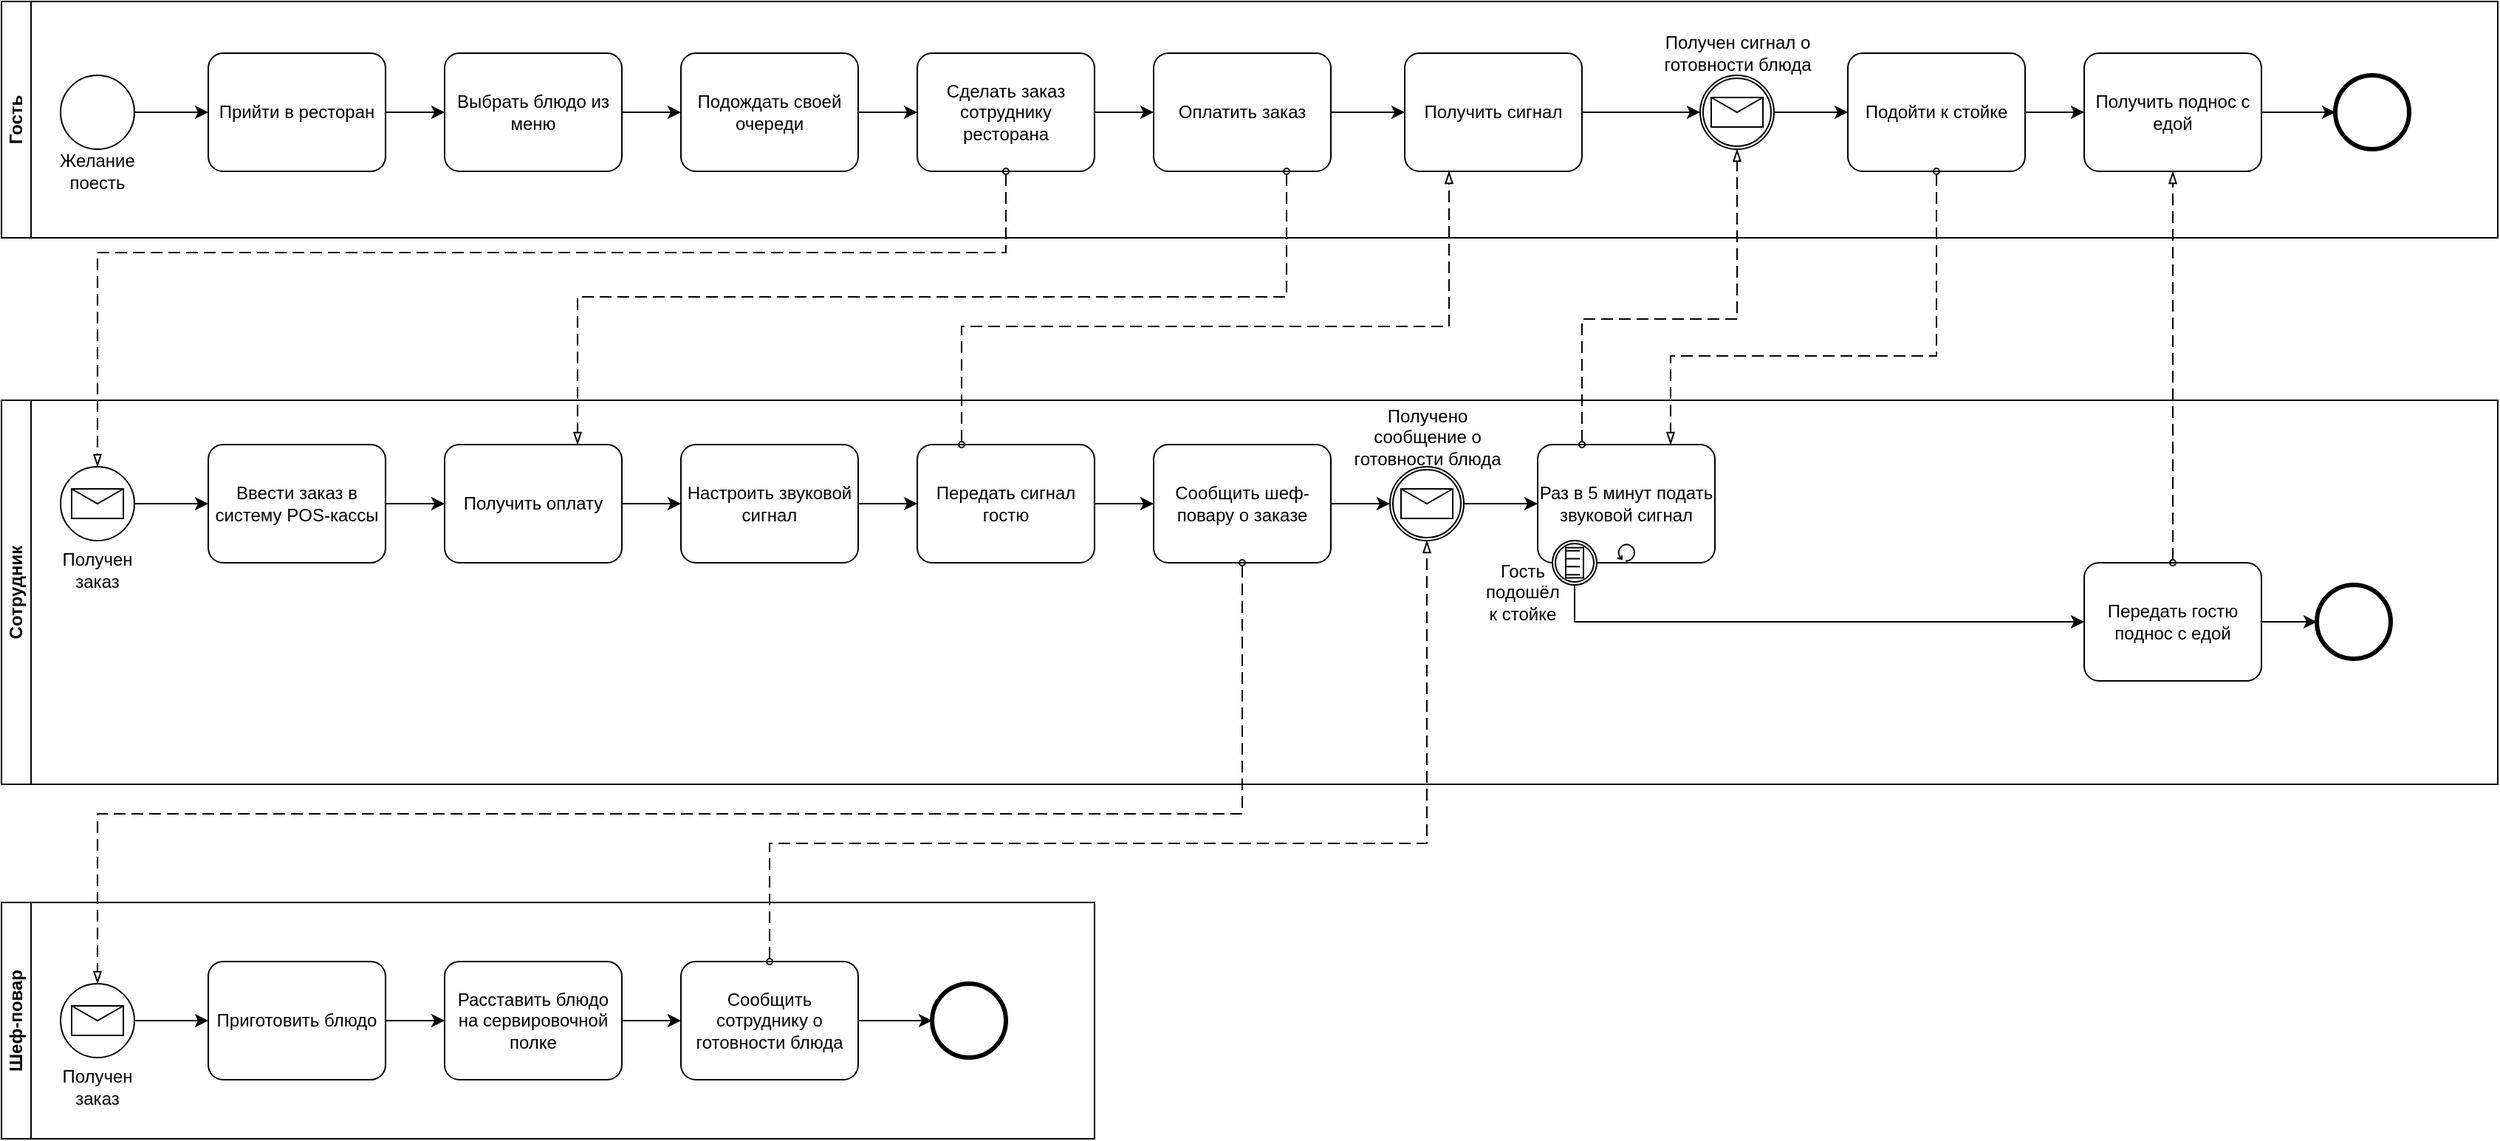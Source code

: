 <mxfile version="28.0.6">
  <diagram name="Page-1" id="2a216829-ef6e-dabb-86c1-c78162f3ba2b">
    <mxGraphModel dx="564" dy="333" grid="1" gridSize="10" guides="1" tooltips="1" connect="1" arrows="1" fold="1" page="1" pageScale="1" pageWidth="850" pageHeight="1100" background="none" math="0" shadow="0">
      <root>
        <mxCell id="0" />
        <mxCell id="1" parent="0" />
        <mxCell id="qY6WKijVjXszJgQ-fLdf-1" value="Гость" style="swimlane;startSize=20;horizontal=0;html=1;whiteSpace=wrap;" parent="1" vertex="1">
          <mxGeometry x="160" y="180" width="1690" height="160" as="geometry" />
        </mxCell>
        <mxCell id="qY6WKijVjXszJgQ-fLdf-4" value="" style="points=[[0.145,0.145,0],[0.5,0,0],[0.855,0.145,0],[1,0.5,0],[0.855,0.855,0],[0.5,1,0],[0.145,0.855,0],[0,0.5,0]];shape=mxgraph.bpmn.event;html=1;verticalLabelPosition=bottom;labelBackgroundColor=#ffffff;verticalAlign=top;align=center;perimeter=ellipsePerimeter;outlineConnect=0;aspect=fixed;outline=standard;symbol=general;" parent="qY6WKijVjXszJgQ-fLdf-1" vertex="1">
          <mxGeometry x="40" y="50" width="50" height="50" as="geometry" />
        </mxCell>
        <mxCell id="qY6WKijVjXszJgQ-fLdf-5" value="Желание поесть" style="text;html=1;strokeColor=none;fillColor=none;align=center;verticalAlign=middle;whiteSpace=wrap;rounded=0;" parent="qY6WKijVjXszJgQ-fLdf-1" vertex="1">
          <mxGeometry x="25" y="100" width="80" height="30" as="geometry" />
        </mxCell>
        <mxCell id="qY6WKijVjXszJgQ-fLdf-6" value="Прийти в ресторан" style="points=[[0.25,0,0],[0.5,0,0],[0.75,0,0],[1,0.25,0],[1,0.5,0],[1,0.75,0],[0.75,1,0],[0.5,1,0],[0.25,1,0],[0,0.75,0],[0,0.5,0],[0,0.25,0]];shape=mxgraph.bpmn.task;whiteSpace=wrap;rectStyle=rounded;size=10;html=1;container=1;expand=0;collapsible=0;taskMarker=abstract;" parent="qY6WKijVjXszJgQ-fLdf-1" vertex="1">
          <mxGeometry x="140" y="35" width="120" height="80" as="geometry" />
        </mxCell>
        <mxCell id="qY6WKijVjXszJgQ-fLdf-7" style="edgeStyle=orthogonalEdgeStyle;rounded=0;orthogonalLoop=1;jettySize=auto;html=1;entryX=0;entryY=0.5;entryDx=0;entryDy=0;entryPerimeter=0;" parent="qY6WKijVjXszJgQ-fLdf-1" source="qY6WKijVjXszJgQ-fLdf-4" target="qY6WKijVjXszJgQ-fLdf-6" edge="1">
          <mxGeometry relative="1" as="geometry" />
        </mxCell>
        <mxCell id="_3hGnXjdYsh85Exhrv7--22" style="edgeStyle=orthogonalEdgeStyle;rounded=0;orthogonalLoop=1;jettySize=auto;html=1;" parent="qY6WKijVjXszJgQ-fLdf-1" source="qY6WKijVjXszJgQ-fLdf-8" target="qY6WKijVjXszJgQ-fLdf-9" edge="1">
          <mxGeometry relative="1" as="geometry" />
        </mxCell>
        <mxCell id="qY6WKijVjXszJgQ-fLdf-8" value="Выбрать блюдо из меню" style="points=[[0.25,0,0],[0.5,0,0],[0.75,0,0],[1,0.25,0],[1,0.5,0],[1,0.75,0],[0.75,1,0],[0.5,1,0],[0.25,1,0],[0,0.75,0],[0,0.5,0],[0,0.25,0]];shape=mxgraph.bpmn.task;whiteSpace=wrap;rectStyle=rounded;size=10;html=1;container=1;expand=0;collapsible=0;taskMarker=abstract;" parent="qY6WKijVjXszJgQ-fLdf-1" vertex="1">
          <mxGeometry x="300" y="35" width="120" height="80" as="geometry" />
        </mxCell>
        <mxCell id="qY6WKijVjXszJgQ-fLdf-9" value="Подождать своей очереди" style="points=[[0.25,0,0],[0.5,0,0],[0.75,0,0],[1,0.25,0],[1,0.5,0],[1,0.75,0],[0.75,1,0],[0.5,1,0],[0.25,1,0],[0,0.75,0],[0,0.5,0],[0,0.25,0]];shape=mxgraph.bpmn.task;whiteSpace=wrap;rectStyle=rounded;size=10;html=1;container=1;expand=0;collapsible=0;taskMarker=abstract;" parent="qY6WKijVjXszJgQ-fLdf-1" vertex="1">
          <mxGeometry x="460" y="35" width="120" height="80" as="geometry" />
        </mxCell>
        <mxCell id="qY6WKijVjXszJgQ-fLdf-10" value="Сделать заказ сотруднику ресторана" style="points=[[0.25,0,0],[0.5,0,0],[0.75,0,0],[1,0.25,0],[1,0.5,0],[1,0.75,0],[0.75,1,0],[0.5,1,0],[0.25,1,0],[0,0.75,0],[0,0.5,0],[0,0.25,0]];shape=mxgraph.bpmn.task;whiteSpace=wrap;rectStyle=rounded;size=10;html=1;container=1;expand=0;collapsible=0;taskMarker=abstract;" parent="qY6WKijVjXszJgQ-fLdf-1" vertex="1">
          <mxGeometry x="620" y="35" width="120" height="80" as="geometry" />
        </mxCell>
        <mxCell id="qY6WKijVjXszJgQ-fLdf-15" value="Оплатить заказ" style="points=[[0.25,0,0],[0.5,0,0],[0.75,0,0],[1,0.25,0],[1,0.5,0],[1,0.75,0],[0.75,1,0],[0.5,1,0],[0.25,1,0],[0,0.75,0],[0,0.5,0],[0,0.25,0]];shape=mxgraph.bpmn.task;whiteSpace=wrap;rectStyle=rounded;size=10;html=1;container=1;expand=0;collapsible=0;taskMarker=abstract;" parent="qY6WKijVjXszJgQ-fLdf-1" vertex="1">
          <mxGeometry x="780" y="35" width="120" height="80" as="geometry" />
        </mxCell>
        <mxCell id="_3hGnXjdYsh85Exhrv7--1" value="" style="points=[[0.145,0.145,0],[0.5,0,0],[0.855,0.145,0],[1,0.5,0],[0.855,0.855,0],[0.5,1,0],[0.145,0.855,0],[0,0.5,0]];shape=mxgraph.bpmn.event;html=1;verticalLabelPosition=bottom;labelBackgroundColor=#ffffff;verticalAlign=top;align=center;perimeter=ellipsePerimeter;outlineConnect=0;aspect=fixed;outline=catching;symbol=message;" parent="qY6WKijVjXszJgQ-fLdf-1" vertex="1">
          <mxGeometry x="1150" y="50" width="50" height="50" as="geometry" />
        </mxCell>
        <mxCell id="_3hGnXjdYsh85Exhrv7--2" value="Получен сигнал о готовности блюда" style="text;html=1;strokeColor=none;fillColor=none;align=center;verticalAlign=middle;whiteSpace=wrap;rounded=0;" parent="qY6WKijVjXszJgQ-fLdf-1" vertex="1">
          <mxGeometry x="1122.5" y="20" width="105" height="30" as="geometry" />
        </mxCell>
        <mxCell id="_3hGnXjdYsh85Exhrv7--3" value="Подойти к стойке" style="points=[[0.25,0,0],[0.5,0,0],[0.75,0,0],[1,0.25,0],[1,0.5,0],[1,0.75,0],[0.75,1,0],[0.5,1,0],[0.25,1,0],[0,0.75,0],[0,0.5,0],[0,0.25,0]];shape=mxgraph.bpmn.task;whiteSpace=wrap;rectStyle=rounded;size=10;html=1;container=1;expand=0;collapsible=0;taskMarker=abstract;" parent="qY6WKijVjXszJgQ-fLdf-1" vertex="1">
          <mxGeometry x="1250" y="35" width="120" height="80" as="geometry" />
        </mxCell>
        <mxCell id="_3hGnXjdYsh85Exhrv7--14" value="" style="points=[[0.145,0.145,0],[0.5,0,0],[0.855,0.145,0],[1,0.5,0],[0.855,0.855,0],[0.5,1,0],[0.145,0.855,0],[0,0.5,0]];shape=mxgraph.bpmn.event;html=1;verticalLabelPosition=bottom;labelBackgroundColor=#ffffff;verticalAlign=top;align=center;perimeter=ellipsePerimeter;outlineConnect=0;aspect=fixed;outline=end;symbol=terminate2;" parent="qY6WKijVjXszJgQ-fLdf-1" vertex="1">
          <mxGeometry x="1580" y="50" width="50" height="50" as="geometry" />
        </mxCell>
        <mxCell id="_3hGnXjdYsh85Exhrv7--20" value="Получить поднос с едой" style="points=[[0.25,0,0],[0.5,0,0],[0.75,0,0],[1,0.25,0],[1,0.5,0],[1,0.75,0],[0.75,1,0],[0.5,1,0],[0.25,1,0],[0,0.75,0],[0,0.5,0],[0,0.25,0]];shape=mxgraph.bpmn.task;whiteSpace=wrap;rectStyle=rounded;size=10;html=1;container=1;expand=0;collapsible=0;taskMarker=abstract;" parent="qY6WKijVjXszJgQ-fLdf-1" vertex="1">
          <mxGeometry x="1410" y="35" width="120" height="80" as="geometry" />
        </mxCell>
        <mxCell id="_3hGnXjdYsh85Exhrv7--21" style="edgeStyle=orthogonalEdgeStyle;rounded=0;orthogonalLoop=1;jettySize=auto;html=1;entryX=0;entryY=0.5;entryDx=0;entryDy=0;entryPerimeter=0;" parent="qY6WKijVjXszJgQ-fLdf-1" source="qY6WKijVjXszJgQ-fLdf-6" target="qY6WKijVjXszJgQ-fLdf-8" edge="1">
          <mxGeometry relative="1" as="geometry" />
        </mxCell>
        <mxCell id="_3hGnXjdYsh85Exhrv7--23" style="edgeStyle=orthogonalEdgeStyle;rounded=0;orthogonalLoop=1;jettySize=auto;html=1;entryX=0;entryY=0.5;entryDx=0;entryDy=0;entryPerimeter=0;" parent="qY6WKijVjXszJgQ-fLdf-1" source="qY6WKijVjXszJgQ-fLdf-9" target="qY6WKijVjXszJgQ-fLdf-10" edge="1">
          <mxGeometry relative="1" as="geometry" />
        </mxCell>
        <mxCell id="_3hGnXjdYsh85Exhrv7--28" style="edgeStyle=orthogonalEdgeStyle;rounded=0;orthogonalLoop=1;jettySize=auto;html=1;entryX=0;entryY=0.5;entryDx=0;entryDy=0;entryPerimeter=0;" parent="qY6WKijVjXszJgQ-fLdf-1" source="qY6WKijVjXszJgQ-fLdf-10" target="qY6WKijVjXszJgQ-fLdf-15" edge="1">
          <mxGeometry relative="1" as="geometry" />
        </mxCell>
        <mxCell id="_3hGnXjdYsh85Exhrv7--32" value="Получить сигнал" style="points=[[0.25,0,0],[0.5,0,0],[0.75,0,0],[1,0.25,0],[1,0.5,0],[1,0.75,0],[0.75,1,0],[0.5,1,0],[0.25,1,0],[0,0.75,0],[0,0.5,0],[0,0.25,0]];shape=mxgraph.bpmn.task;whiteSpace=wrap;rectStyle=rounded;size=10;html=1;container=1;expand=0;collapsible=0;taskMarker=abstract;" parent="qY6WKijVjXszJgQ-fLdf-1" vertex="1">
          <mxGeometry x="950" y="35" width="120" height="80" as="geometry" />
        </mxCell>
        <mxCell id="_3hGnXjdYsh85Exhrv7--48" style="edgeStyle=orthogonalEdgeStyle;rounded=0;orthogonalLoop=1;jettySize=auto;html=1;entryX=0;entryY=0.5;entryDx=0;entryDy=0;entryPerimeter=0;" parent="qY6WKijVjXszJgQ-fLdf-1" source="qY6WKijVjXszJgQ-fLdf-15" target="_3hGnXjdYsh85Exhrv7--32" edge="1">
          <mxGeometry relative="1" as="geometry" />
        </mxCell>
        <mxCell id="_3hGnXjdYsh85Exhrv7--49" style="edgeStyle=orthogonalEdgeStyle;rounded=0;orthogonalLoop=1;jettySize=auto;html=1;entryX=0;entryY=0.5;entryDx=0;entryDy=0;entryPerimeter=0;" parent="qY6WKijVjXszJgQ-fLdf-1" source="_3hGnXjdYsh85Exhrv7--32" target="_3hGnXjdYsh85Exhrv7--1" edge="1">
          <mxGeometry relative="1" as="geometry" />
        </mxCell>
        <mxCell id="_3hGnXjdYsh85Exhrv7--50" style="edgeStyle=orthogonalEdgeStyle;rounded=0;orthogonalLoop=1;jettySize=auto;html=1;entryX=0;entryY=0.5;entryDx=0;entryDy=0;entryPerimeter=0;" parent="qY6WKijVjXszJgQ-fLdf-1" source="_3hGnXjdYsh85Exhrv7--1" target="_3hGnXjdYsh85Exhrv7--3" edge="1">
          <mxGeometry relative="1" as="geometry" />
        </mxCell>
        <mxCell id="_3hGnXjdYsh85Exhrv7--54" style="edgeStyle=orthogonalEdgeStyle;rounded=0;orthogonalLoop=1;jettySize=auto;html=1;entryX=0;entryY=0.5;entryDx=0;entryDy=0;entryPerimeter=0;" parent="qY6WKijVjXszJgQ-fLdf-1" source="_3hGnXjdYsh85Exhrv7--3" target="_3hGnXjdYsh85Exhrv7--20" edge="1">
          <mxGeometry relative="1" as="geometry" />
        </mxCell>
        <mxCell id="_3hGnXjdYsh85Exhrv7--55" style="edgeStyle=orthogonalEdgeStyle;rounded=0;orthogonalLoop=1;jettySize=auto;html=1;entryX=0;entryY=0.5;entryDx=0;entryDy=0;entryPerimeter=0;" parent="qY6WKijVjXszJgQ-fLdf-1" source="_3hGnXjdYsh85Exhrv7--20" target="_3hGnXjdYsh85Exhrv7--14" edge="1">
          <mxGeometry relative="1" as="geometry" />
        </mxCell>
        <mxCell id="qY6WKijVjXszJgQ-fLdf-2" value="Сотрудник" style="swimlane;startSize=20;horizontal=0;html=1;whiteSpace=wrap;" parent="1" vertex="1">
          <mxGeometry x="160" y="450" width="1690" height="260" as="geometry" />
        </mxCell>
        <mxCell id="qY6WKijVjXszJgQ-fLdf-11" value="" style="points=[[0.145,0.145,0],[0.5,0,0],[0.855,0.145,0],[1,0.5,0],[0.855,0.855,0],[0.5,1,0],[0.145,0.855,0],[0,0.5,0]];shape=mxgraph.bpmn.event;html=1;verticalLabelPosition=bottom;labelBackgroundColor=#ffffff;verticalAlign=top;align=center;perimeter=ellipsePerimeter;outlineConnect=0;aspect=fixed;outline=standard;symbol=message;" parent="qY6WKijVjXszJgQ-fLdf-2" vertex="1">
          <mxGeometry x="40" y="45" width="50" height="50" as="geometry" />
        </mxCell>
        <mxCell id="qY6WKijVjXszJgQ-fLdf-12" value="Получен заказ" style="text;html=1;strokeColor=none;fillColor=none;align=center;verticalAlign=middle;whiteSpace=wrap;rounded=0;" parent="qY6WKijVjXszJgQ-fLdf-2" vertex="1">
          <mxGeometry x="25" y="100" width="80" height="30" as="geometry" />
        </mxCell>
        <mxCell id="_3hGnXjdYsh85Exhrv7--26" style="edgeStyle=orthogonalEdgeStyle;rounded=0;orthogonalLoop=1;jettySize=auto;html=1;" parent="qY6WKijVjXszJgQ-fLdf-2" source="qY6WKijVjXszJgQ-fLdf-13" target="qY6WKijVjXszJgQ-fLdf-14" edge="1">
          <mxGeometry relative="1" as="geometry" />
        </mxCell>
        <mxCell id="qY6WKijVjXszJgQ-fLdf-13" value="Ввести заказ в систему POS-кассы" style="points=[[0.25,0,0],[0.5,0,0],[0.75,0,0],[1,0.25,0],[1,0.5,0],[1,0.75,0],[0.75,1,0],[0.5,1,0],[0.25,1,0],[0,0.75,0],[0,0.5,0],[0,0.25,0]];shape=mxgraph.bpmn.task;whiteSpace=wrap;rectStyle=rounded;size=10;html=1;container=1;expand=0;collapsible=0;taskMarker=abstract;" parent="qY6WKijVjXszJgQ-fLdf-2" vertex="1">
          <mxGeometry x="140" y="30" width="120" height="80" as="geometry" />
        </mxCell>
        <mxCell id="qY6WKijVjXszJgQ-fLdf-14" value="Получить оплату" style="points=[[0.25,0,0],[0.5,0,0],[0.75,0,0],[1,0.25,0],[1,0.5,0],[1,0.75,0],[0.75,1,0],[0.5,1,0],[0.25,1,0],[0,0.75,0],[0,0.5,0],[0,0.25,0]];shape=mxgraph.bpmn.task;whiteSpace=wrap;rectStyle=rounded;size=10;html=1;container=1;expand=0;collapsible=0;taskMarker=abstract;" parent="qY6WKijVjXszJgQ-fLdf-2" vertex="1">
          <mxGeometry x="300" y="30" width="120" height="80" as="geometry" />
        </mxCell>
        <mxCell id="_3hGnXjdYsh85Exhrv7--31" style="edgeStyle=orthogonalEdgeStyle;rounded=0;orthogonalLoop=1;jettySize=auto;html=1;" parent="qY6WKijVjXszJgQ-fLdf-2" source="qY6WKijVjXszJgQ-fLdf-16" target="dVijO6q7isZ4ymqa-Rsm-1" edge="1">
          <mxGeometry relative="1" as="geometry" />
        </mxCell>
        <mxCell id="qY6WKijVjXszJgQ-fLdf-16" value="Настроить звуковой сигнал" style="points=[[0.25,0,0],[0.5,0,0],[0.75,0,0],[1,0.25,0],[1,0.5,0],[1,0.75,0],[0.75,1,0],[0.5,1,0],[0.25,1,0],[0,0.75,0],[0,0.5,0],[0,0.25,0]];shape=mxgraph.bpmn.task;whiteSpace=wrap;rectStyle=rounded;size=10;html=1;container=1;expand=0;collapsible=0;taskMarker=abstract;" parent="qY6WKijVjXszJgQ-fLdf-2" vertex="1">
          <mxGeometry x="460" y="30" width="120" height="80" as="geometry" />
        </mxCell>
        <mxCell id="dVijO6q7isZ4ymqa-Rsm-1" value="Передать сигнал гостю" style="points=[[0.25,0,0],[0.5,0,0],[0.75,0,0],[1,0.25,0],[1,0.5,0],[1,0.75,0],[0.75,1,0],[0.5,1,0],[0.25,1,0],[0,0.75,0],[0,0.5,0],[0,0.25,0]];shape=mxgraph.bpmn.task;whiteSpace=wrap;rectStyle=rounded;size=10;html=1;container=1;expand=0;collapsible=0;taskMarker=abstract;" parent="qY6WKijVjXszJgQ-fLdf-2" vertex="1">
          <mxGeometry x="620" y="30" width="120" height="80" as="geometry" />
        </mxCell>
        <mxCell id="dVijO6q7isZ4ymqa-Rsm-2" value="Сообщить шеф-повару о заказе" style="points=[[0.25,0,0],[0.5,0,0],[0.75,0,0],[1,0.25,0],[1,0.5,0],[1,0.75,0],[0.75,1,0],[0.5,1,0],[0.25,1,0],[0,0.75,0],[0,0.5,0],[0,0.25,0]];shape=mxgraph.bpmn.task;whiteSpace=wrap;rectStyle=rounded;size=10;html=1;container=1;expand=0;collapsible=0;taskMarker=abstract;" parent="qY6WKijVjXszJgQ-fLdf-2" vertex="1">
          <mxGeometry x="780" y="30" width="120" height="80" as="geometry" />
        </mxCell>
        <mxCell id="_3hGnXjdYsh85Exhrv7--43" style="edgeStyle=orthogonalEdgeStyle;rounded=0;orthogonalLoop=1;jettySize=auto;html=1;" parent="qY6WKijVjXszJgQ-fLdf-2" source="dVijO6q7isZ4ymqa-Rsm-8" target="_3hGnXjdYsh85Exhrv7--16" edge="1">
          <mxGeometry relative="1" as="geometry" />
        </mxCell>
        <mxCell id="dVijO6q7isZ4ymqa-Rsm-8" value="" style="points=[[0.145,0.145,0],[0.5,0,0],[0.855,0.145,0],[1,0.5,0],[0.855,0.855,0],[0.5,1,0],[0.145,0.855,0],[0,0.5,0]];shape=mxgraph.bpmn.event;html=1;verticalLabelPosition=bottom;labelBackgroundColor=#ffffff;verticalAlign=top;align=center;perimeter=ellipsePerimeter;outlineConnect=0;aspect=fixed;outline=catching;symbol=message;" parent="qY6WKijVjXszJgQ-fLdf-2" vertex="1">
          <mxGeometry x="940" y="45" width="50" height="50" as="geometry" />
        </mxCell>
        <mxCell id="dVijO6q7isZ4ymqa-Rsm-9" value="Получено сообщение о готовности блюда" style="text;html=1;strokeColor=none;fillColor=none;align=center;verticalAlign=middle;whiteSpace=wrap;rounded=0;" parent="qY6WKijVjXszJgQ-fLdf-2" vertex="1">
          <mxGeometry x="912.5" y="10" width="105" height="30" as="geometry" />
        </mxCell>
        <mxCell id="_3hGnXjdYsh85Exhrv7--6" value="Гость подошёл к стойке" style="text;html=1;strokeColor=none;fillColor=none;align=center;verticalAlign=middle;whiteSpace=wrap;rounded=0;" parent="qY6WKijVjXszJgQ-fLdf-2" vertex="1">
          <mxGeometry x="1000" y="120" width="60" height="20" as="geometry" />
        </mxCell>
        <mxCell id="_3hGnXjdYsh85Exhrv7--7" value="Передать гостю поднос с едой" style="points=[[0.25,0,0],[0.5,0,0],[0.75,0,0],[1,0.25,0],[1,0.5,0],[1,0.75,0],[0.75,1,0],[0.5,1,0],[0.25,1,0],[0,0.75,0],[0,0.5,0],[0,0.25,0]];shape=mxgraph.bpmn.task;whiteSpace=wrap;rectStyle=rounded;size=10;html=1;container=1;expand=0;collapsible=0;taskMarker=abstract;" parent="qY6WKijVjXszJgQ-fLdf-2" vertex="1">
          <mxGeometry x="1410" y="110" width="120" height="80" as="geometry" />
        </mxCell>
        <mxCell id="_3hGnXjdYsh85Exhrv7--13" value="" style="points=[[0.145,0.145,0],[0.5,0,0],[0.855,0.145,0],[1,0.5,0],[0.855,0.855,0],[0.5,1,0],[0.145,0.855,0],[0,0.5,0]];shape=mxgraph.bpmn.event;html=1;verticalLabelPosition=bottom;labelBackgroundColor=#ffffff;verticalAlign=top;align=center;perimeter=ellipsePerimeter;outlineConnect=0;aspect=fixed;outline=end;symbol=terminate2;" parent="qY6WKijVjXszJgQ-fLdf-2" vertex="1">
          <mxGeometry x="1567.5" y="125" width="50" height="50" as="geometry" />
        </mxCell>
        <mxCell id="_3hGnXjdYsh85Exhrv7--16" value="Раз в 5 минут подать звуковой сигнал" style="points=[[0.25,0,0],[0.5,0,0],[0.75,0,0],[1,0.25,0],[1,0.5,0],[1,0.75,0],[0.75,1,0],[0.5,1,0],[0.25,1,0],[0,0.75,0],[0,0.5,0],[0,0.25,0]];shape=mxgraph.bpmn.task;whiteSpace=wrap;rectStyle=rounded;size=10;html=1;container=1;expand=0;collapsible=0;taskMarker=abstract;isLoopStandard=1;" parent="qY6WKijVjXszJgQ-fLdf-2" vertex="1">
          <mxGeometry x="1040" y="30" width="120" height="80" as="geometry" />
        </mxCell>
        <mxCell id="_3hGnXjdYsh85Exhrv7--61" value="" style="points=[[0.145,0.145,0],[0.5,0,0],[0.855,0.145,0],[1,0.5,0],[0.855,0.855,0],[0.5,1,0],[0.145,0.855,0],[0,0.5,0]];shape=mxgraph.bpmn.event;html=1;verticalLabelPosition=bottom;labelBackgroundColor=#ffffff;verticalAlign=top;align=center;perimeter=ellipsePerimeter;outlineConnect=0;aspect=fixed;outline=catching;symbol=conditional;" parent="_3hGnXjdYsh85Exhrv7--16" vertex="1">
          <mxGeometry x="10" y="65" width="30" height="30" as="geometry" />
        </mxCell>
        <mxCell id="_3hGnXjdYsh85Exhrv7--25" style="edgeStyle=orthogonalEdgeStyle;rounded=0;orthogonalLoop=1;jettySize=auto;html=1;entryX=0;entryY=0.5;entryDx=0;entryDy=0;entryPerimeter=0;" parent="qY6WKijVjXszJgQ-fLdf-2" source="qY6WKijVjXszJgQ-fLdf-11" target="qY6WKijVjXszJgQ-fLdf-13" edge="1">
          <mxGeometry relative="1" as="geometry" />
        </mxCell>
        <mxCell id="_3hGnXjdYsh85Exhrv7--30" style="edgeStyle=orthogonalEdgeStyle;rounded=0;orthogonalLoop=1;jettySize=auto;html=1;entryX=0;entryY=0.5;entryDx=0;entryDy=0;entryPerimeter=0;" parent="qY6WKijVjXszJgQ-fLdf-2" source="qY6WKijVjXszJgQ-fLdf-14" target="qY6WKijVjXszJgQ-fLdf-16" edge="1">
          <mxGeometry relative="1" as="geometry" />
        </mxCell>
        <mxCell id="_3hGnXjdYsh85Exhrv7--35" style="edgeStyle=orthogonalEdgeStyle;rounded=0;orthogonalLoop=1;jettySize=auto;html=1;entryX=0;entryY=0.5;entryDx=0;entryDy=0;entryPerimeter=0;" parent="qY6WKijVjXszJgQ-fLdf-2" source="dVijO6q7isZ4ymqa-Rsm-1" target="dVijO6q7isZ4ymqa-Rsm-2" edge="1">
          <mxGeometry relative="1" as="geometry" />
        </mxCell>
        <mxCell id="_3hGnXjdYsh85Exhrv7--42" style="edgeStyle=orthogonalEdgeStyle;rounded=0;orthogonalLoop=1;jettySize=auto;html=1;entryX=0;entryY=0.5;entryDx=0;entryDy=0;entryPerimeter=0;" parent="qY6WKijVjXszJgQ-fLdf-2" source="dVijO6q7isZ4ymqa-Rsm-2" target="dVijO6q7isZ4ymqa-Rsm-8" edge="1">
          <mxGeometry relative="1" as="geometry" />
        </mxCell>
        <mxCell id="_3hGnXjdYsh85Exhrv7--56" style="edgeStyle=orthogonalEdgeStyle;rounded=0;orthogonalLoop=1;jettySize=auto;html=1;entryX=0;entryY=0.5;entryDx=0;entryDy=0;entryPerimeter=0;" parent="qY6WKijVjXszJgQ-fLdf-2" source="_3hGnXjdYsh85Exhrv7--7" target="_3hGnXjdYsh85Exhrv7--13" edge="1">
          <mxGeometry relative="1" as="geometry" />
        </mxCell>
        <mxCell id="_3hGnXjdYsh85Exhrv7--62" style="edgeStyle=orthogonalEdgeStyle;rounded=0;orthogonalLoop=1;jettySize=auto;html=1;entryX=0;entryY=0.5;entryDx=0;entryDy=0;entryPerimeter=0;exitX=0.5;exitY=1;exitDx=0;exitDy=0;exitPerimeter=0;" parent="qY6WKijVjXszJgQ-fLdf-2" source="_3hGnXjdYsh85Exhrv7--61" target="_3hGnXjdYsh85Exhrv7--7" edge="1">
          <mxGeometry relative="1" as="geometry">
            <mxPoint x="1282.5" y="150.0" as="targetPoint" />
          </mxGeometry>
        </mxCell>
        <mxCell id="qY6WKijVjXszJgQ-fLdf-3" value="Шеф-повар" style="swimlane;startSize=20;horizontal=0;html=1;whiteSpace=wrap;" parent="1" vertex="1">
          <mxGeometry x="160" y="790" width="740" height="160" as="geometry" />
        </mxCell>
        <mxCell id="dVijO6q7isZ4ymqa-Rsm-3" value="" style="points=[[0.145,0.145,0],[0.5,0,0],[0.855,0.145,0],[1,0.5,0],[0.855,0.855,0],[0.5,1,0],[0.145,0.855,0],[0,0.5,0]];shape=mxgraph.bpmn.event;html=1;verticalLabelPosition=bottom;labelBackgroundColor=#ffffff;verticalAlign=top;align=center;perimeter=ellipsePerimeter;outlineConnect=0;aspect=fixed;outline=standard;symbol=message;" parent="qY6WKijVjXszJgQ-fLdf-3" vertex="1">
          <mxGeometry x="40" y="55" width="50" height="50" as="geometry" />
        </mxCell>
        <mxCell id="dVijO6q7isZ4ymqa-Rsm-4" value="Получен заказ" style="text;html=1;strokeColor=none;fillColor=none;align=center;verticalAlign=middle;whiteSpace=wrap;rounded=0;" parent="qY6WKijVjXszJgQ-fLdf-3" vertex="1">
          <mxGeometry x="25" y="110" width="80" height="30" as="geometry" />
        </mxCell>
        <mxCell id="_3hGnXjdYsh85Exhrv7--38" style="edgeStyle=orthogonalEdgeStyle;rounded=0;orthogonalLoop=1;jettySize=auto;html=1;" parent="qY6WKijVjXszJgQ-fLdf-3" source="dVijO6q7isZ4ymqa-Rsm-5" target="dVijO6q7isZ4ymqa-Rsm-6" edge="1">
          <mxGeometry relative="1" as="geometry" />
        </mxCell>
        <mxCell id="dVijO6q7isZ4ymqa-Rsm-5" value="Приготовить блюдо" style="points=[[0.25,0,0],[0.5,0,0],[0.75,0,0],[1,0.25,0],[1,0.5,0],[1,0.75,0],[0.75,1,0],[0.5,1,0],[0.25,1,0],[0,0.75,0],[0,0.5,0],[0,0.25,0]];shape=mxgraph.bpmn.task;whiteSpace=wrap;rectStyle=rounded;size=10;html=1;container=1;expand=0;collapsible=0;taskMarker=abstract;" parent="qY6WKijVjXszJgQ-fLdf-3" vertex="1">
          <mxGeometry x="140" y="40" width="120" height="80" as="geometry" />
        </mxCell>
        <mxCell id="dVijO6q7isZ4ymqa-Rsm-6" value="Расставить блюдо на сервировочной полке" style="points=[[0.25,0,0],[0.5,0,0],[0.75,0,0],[1,0.25,0],[1,0.5,0],[1,0.75,0],[0.75,1,0],[0.5,1,0],[0.25,1,0],[0,0.75,0],[0,0.5,0],[0,0.25,0]];shape=mxgraph.bpmn.task;whiteSpace=wrap;rectStyle=rounded;size=10;html=1;container=1;expand=0;collapsible=0;taskMarker=abstract;" parent="qY6WKijVjXszJgQ-fLdf-3" vertex="1">
          <mxGeometry x="300" y="40" width="120" height="80" as="geometry" />
        </mxCell>
        <mxCell id="dVijO6q7isZ4ymqa-Rsm-7" value="Сообщить сотруднику о готовности блюда" style="points=[[0.25,0,0],[0.5,0,0],[0.75,0,0],[1,0.25,0],[1,0.5,0],[1,0.75,0],[0.75,1,0],[0.5,1,0],[0.25,1,0],[0,0.75,0],[0,0.5,0],[0,0.25,0]];shape=mxgraph.bpmn.task;whiteSpace=wrap;rectStyle=rounded;size=10;html=1;container=1;expand=0;collapsible=0;taskMarker=abstract;" parent="qY6WKijVjXszJgQ-fLdf-3" vertex="1">
          <mxGeometry x="460" y="40" width="120" height="80" as="geometry" />
        </mxCell>
        <mxCell id="_3hGnXjdYsh85Exhrv7--15" value="" style="points=[[0.145,0.145,0],[0.5,0,0],[0.855,0.145,0],[1,0.5,0],[0.855,0.855,0],[0.5,1,0],[0.145,0.855,0],[0,0.5,0]];shape=mxgraph.bpmn.event;html=1;verticalLabelPosition=bottom;labelBackgroundColor=#ffffff;verticalAlign=top;align=center;perimeter=ellipsePerimeter;outlineConnect=0;aspect=fixed;outline=end;symbol=terminate2;" parent="qY6WKijVjXszJgQ-fLdf-3" vertex="1">
          <mxGeometry x="630" y="55" width="50" height="50" as="geometry" />
        </mxCell>
        <mxCell id="_3hGnXjdYsh85Exhrv7--37" style="edgeStyle=orthogonalEdgeStyle;rounded=0;orthogonalLoop=1;jettySize=auto;html=1;entryX=0;entryY=0.5;entryDx=0;entryDy=0;entryPerimeter=0;" parent="qY6WKijVjXszJgQ-fLdf-3" source="dVijO6q7isZ4ymqa-Rsm-3" target="dVijO6q7isZ4ymqa-Rsm-5" edge="1">
          <mxGeometry relative="1" as="geometry" />
        </mxCell>
        <mxCell id="_3hGnXjdYsh85Exhrv7--39" style="edgeStyle=orthogonalEdgeStyle;rounded=0;orthogonalLoop=1;jettySize=auto;html=1;entryX=0;entryY=0.5;entryDx=0;entryDy=0;entryPerimeter=0;" parent="qY6WKijVjXszJgQ-fLdf-3" source="dVijO6q7isZ4ymqa-Rsm-6" target="dVijO6q7isZ4ymqa-Rsm-7" edge="1">
          <mxGeometry relative="1" as="geometry" />
        </mxCell>
        <mxCell id="_3hGnXjdYsh85Exhrv7--57" style="edgeStyle=orthogonalEdgeStyle;rounded=0;orthogonalLoop=1;jettySize=auto;html=1;entryX=0;entryY=0.5;entryDx=0;entryDy=0;entryPerimeter=0;" parent="qY6WKijVjXszJgQ-fLdf-3" source="dVijO6q7isZ4ymqa-Rsm-7" target="_3hGnXjdYsh85Exhrv7--15" edge="1">
          <mxGeometry relative="1" as="geometry" />
        </mxCell>
        <mxCell id="_3hGnXjdYsh85Exhrv7--24" value="" style="dashed=1;dashPattern=8 4;endArrow=blockThin;endFill=0;startArrow=oval;startFill=0;endSize=6;startSize=4;html=1;rounded=0;exitX=0.5;exitY=1;exitDx=0;exitDy=0;exitPerimeter=0;entryX=0.5;entryY=0;entryDx=0;entryDy=0;entryPerimeter=0;" parent="1" source="qY6WKijVjXszJgQ-fLdf-10" target="qY6WKijVjXszJgQ-fLdf-11" edge="1">
          <mxGeometry width="160" relative="1" as="geometry">
            <mxPoint x="750" y="560" as="sourcePoint" />
            <mxPoint x="910" y="560" as="targetPoint" />
            <Array as="points">
              <mxPoint x="840" y="350" />
              <mxPoint x="225" y="350" />
            </Array>
          </mxGeometry>
        </mxCell>
        <mxCell id="_3hGnXjdYsh85Exhrv7--29" value="" style="dashed=1;dashPattern=8 4;endArrow=blockThin;endFill=0;startArrow=oval;startFill=0;endSize=6;startSize=4;html=1;rounded=0;exitX=0.75;exitY=1;exitDx=0;exitDy=0;exitPerimeter=0;entryX=0.75;entryY=0;entryDx=0;entryDy=0;entryPerimeter=0;" parent="1" source="qY6WKijVjXszJgQ-fLdf-15" target="qY6WKijVjXszJgQ-fLdf-14" edge="1">
          <mxGeometry width="160" relative="1" as="geometry">
            <mxPoint x="530" y="585" as="sourcePoint" />
            <mxPoint x="1010" y="480" as="targetPoint" />
            <Array as="points">
              <mxPoint x="1030" y="380" />
              <mxPoint x="550" y="380" />
            </Array>
          </mxGeometry>
        </mxCell>
        <mxCell id="_3hGnXjdYsh85Exhrv7--34" value="" style="dashed=1;dashPattern=8 4;endArrow=blockThin;endFill=0;startArrow=oval;startFill=0;endSize=6;startSize=4;html=1;rounded=0;exitX=0.25;exitY=0;exitDx=0;exitDy=0;exitPerimeter=0;entryX=0.25;entryY=1;entryDx=0;entryDy=0;entryPerimeter=0;" parent="1" source="dVijO6q7isZ4ymqa-Rsm-1" target="_3hGnXjdYsh85Exhrv7--32" edge="1">
          <mxGeometry width="160" relative="1" as="geometry">
            <mxPoint x="820" y="535" as="sourcePoint" />
            <mxPoint x="1300" y="330" as="targetPoint" />
            <Array as="points">
              <mxPoint x="810" y="400" />
              <mxPoint x="1140" y="400" />
            </Array>
          </mxGeometry>
        </mxCell>
        <mxCell id="_3hGnXjdYsh85Exhrv7--36" value="" style="dashed=1;dashPattern=8 4;endArrow=blockThin;endFill=0;startArrow=oval;startFill=0;endSize=6;startSize=4;html=1;rounded=0;exitX=0.5;exitY=1;exitDx=0;exitDy=0;exitPerimeter=0;entryX=0.5;entryY=0;entryDx=0;entryDy=0;entryPerimeter=0;" parent="1" source="dVijO6q7isZ4ymqa-Rsm-2" target="dVijO6q7isZ4ymqa-Rsm-3" edge="1">
          <mxGeometry width="160" relative="1" as="geometry">
            <mxPoint x="975" y="570" as="sourcePoint" />
            <mxPoint x="360" y="770" as="targetPoint" />
            <Array as="points">
              <mxPoint x="1000" y="730" />
              <mxPoint x="225" y="730" />
            </Array>
          </mxGeometry>
        </mxCell>
        <mxCell id="_3hGnXjdYsh85Exhrv7--41" value="" style="dashed=1;dashPattern=8 4;endArrow=blockThin;endFill=0;startArrow=oval;startFill=0;endSize=6;startSize=4;html=1;rounded=0;exitX=0.5;exitY=0;exitDx=0;exitDy=0;exitPerimeter=0;entryX=0.5;entryY=1;entryDx=0;entryDy=0;entryPerimeter=0;" parent="1" source="dVijO6q7isZ4ymqa-Rsm-7" target="dVijO6q7isZ4ymqa-Rsm-8" edge="1">
          <mxGeometry width="160" relative="1" as="geometry">
            <mxPoint x="680" y="825" as="sourcePoint" />
            <mxPoint x="1010" y="640" as="targetPoint" />
            <Array as="points">
              <mxPoint x="680" y="750" />
              <mxPoint x="1125" y="750" />
            </Array>
          </mxGeometry>
        </mxCell>
        <mxCell id="_3hGnXjdYsh85Exhrv7--46" value="" style="dashed=1;dashPattern=8 4;endArrow=blockThin;endFill=0;startArrow=oval;startFill=0;endSize=6;startSize=4;html=1;rounded=0;exitX=0.25;exitY=0;exitDx=0;exitDy=0;exitPerimeter=0;entryX=0.5;entryY=1;entryDx=0;entryDy=0;entryPerimeter=0;" parent="1" source="_3hGnXjdYsh85Exhrv7--16" target="_3hGnXjdYsh85Exhrv7--1" edge="1">
          <mxGeometry width="160" relative="1" as="geometry">
            <mxPoint x="1260" y="475" as="sourcePoint" />
            <mxPoint x="1590" y="290" as="targetPoint" />
            <Array as="points">
              <mxPoint x="1230" y="395" />
              <mxPoint x="1335" y="395" />
            </Array>
          </mxGeometry>
        </mxCell>
        <mxCell id="_3hGnXjdYsh85Exhrv7--52" value="" style="dashed=1;dashPattern=8 4;endArrow=blockThin;endFill=0;startArrow=oval;startFill=0;endSize=6;startSize=4;html=1;rounded=0;exitX=0.5;exitY=0;exitDx=0;exitDy=0;exitPerimeter=0;entryX=0.25;entryY=1;entryDx=0;entryDy=0;entryPerimeter=0;" parent="1" source="_3hGnXjdYsh85Exhrv7--7" edge="1">
          <mxGeometry width="160" relative="1" as="geometry">
            <mxPoint x="1630" y="480" as="sourcePoint" />
            <mxPoint x="1630" y="295" as="targetPoint" />
            <Array as="points">
              <mxPoint x="1630" y="400" />
            </Array>
          </mxGeometry>
        </mxCell>
        <mxCell id="_3hGnXjdYsh85Exhrv7--58" value="" style="dashed=1;dashPattern=8 4;endArrow=blockThin;endFill=0;startArrow=oval;startFill=0;endSize=6;startSize=4;html=1;rounded=0;exitX=0.5;exitY=1;exitDx=0;exitDy=0;exitPerimeter=0;entryX=0.75;entryY=0;entryDx=0;entryDy=0;entryPerimeter=0;" parent="1" source="_3hGnXjdYsh85Exhrv7--3" target="_3hGnXjdYsh85Exhrv7--16" edge="1">
          <mxGeometry width="160" relative="1" as="geometry">
            <mxPoint x="1520" y="485" as="sourcePoint" />
            <mxPoint x="1520" y="300" as="targetPoint" />
            <Array as="points">
              <mxPoint x="1470" y="420" />
              <mxPoint x="1290" y="420" />
            </Array>
          </mxGeometry>
        </mxCell>
      </root>
    </mxGraphModel>
  </diagram>
</mxfile>
